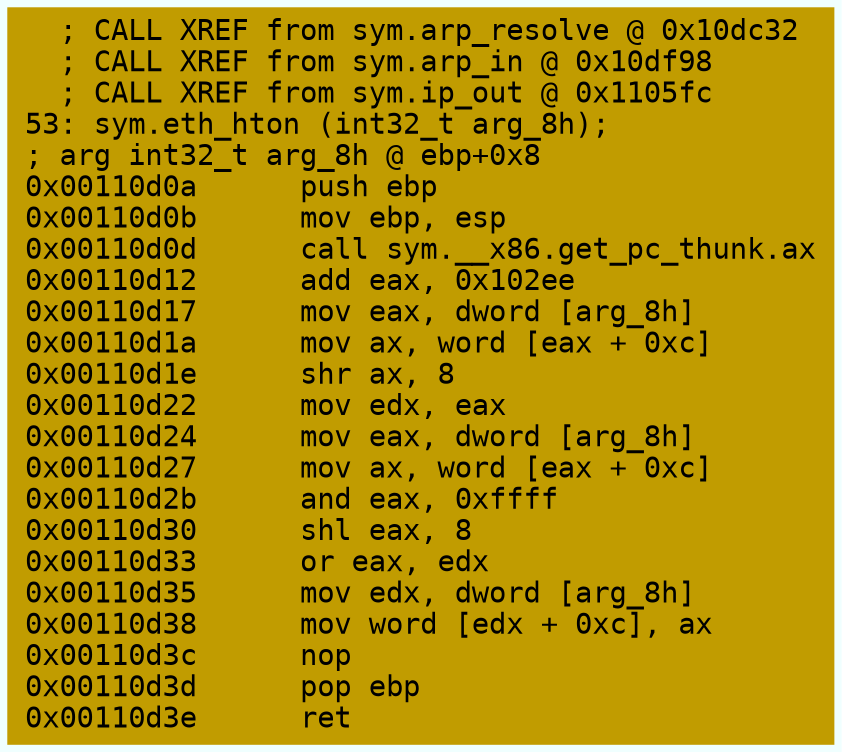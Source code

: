 digraph code {
	graph [bgcolor=azure fontsize=8 fontname="Courier" splines="ortho"];
	node [fillcolor=gray style=filled shape=box];
	edge [arrowhead="normal"];
	"0x00110d0a" [URL="sym.eth_hton/0x00110d0a", fillcolor="#c19c00",color="#c19c00", fontname="Courier",label="  ; CALL XREF from sym.arp_resolve @ 0x10dc32\l  ; CALL XREF from sym.arp_in @ 0x10df98\l  ; CALL XREF from sym.ip_out @ 0x1105fc\l53: sym.eth_hton (int32_t arg_8h);\l; arg int32_t arg_8h @ ebp+0x8\l0x00110d0a      push ebp\l0x00110d0b      mov ebp, esp\l0x00110d0d      call sym.__x86.get_pc_thunk.ax\l0x00110d12      add eax, 0x102ee\l0x00110d17      mov eax, dword [arg_8h]\l0x00110d1a      mov ax, word [eax + 0xc]\l0x00110d1e      shr ax, 8\l0x00110d22      mov edx, eax\l0x00110d24      mov eax, dword [arg_8h]\l0x00110d27      mov ax, word [eax + 0xc]\l0x00110d2b      and eax, 0xffff\l0x00110d30      shl eax, 8\l0x00110d33      or eax, edx\l0x00110d35      mov edx, dword [arg_8h]\l0x00110d38      mov word [edx + 0xc], ax\l0x00110d3c      nop\l0x00110d3d      pop ebp\l0x00110d3e      ret\l"]
}
